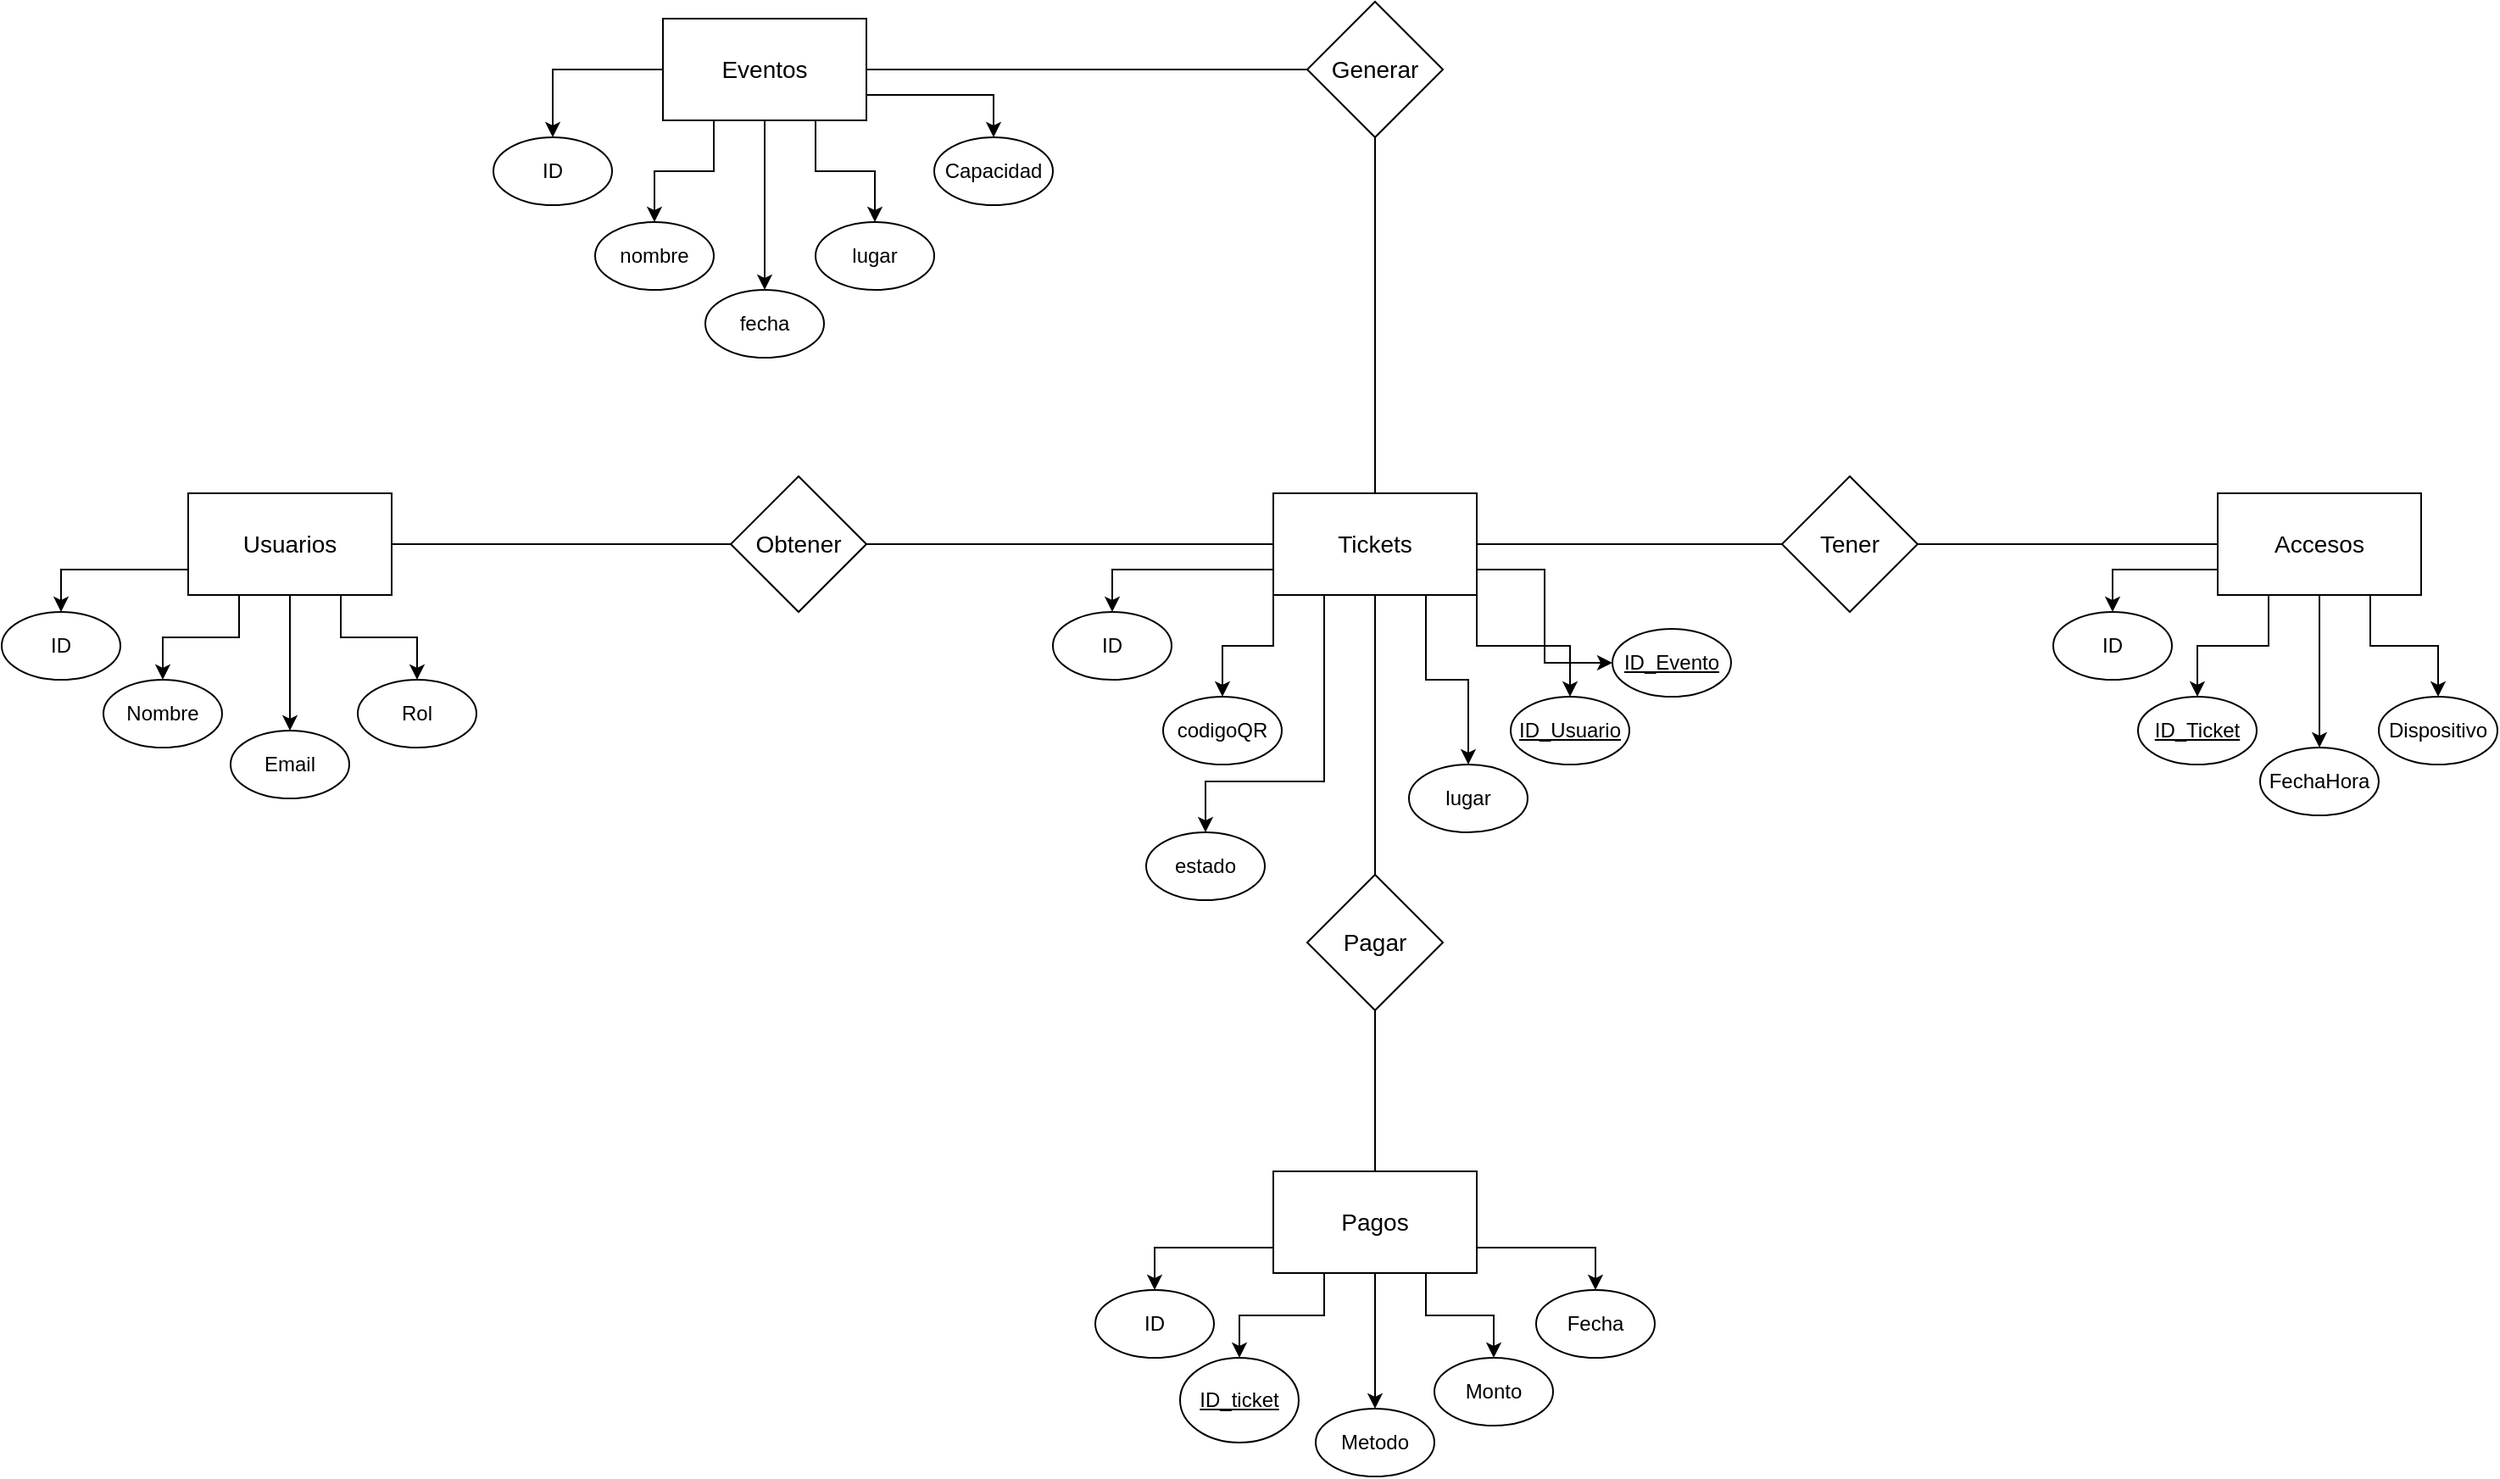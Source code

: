 <mxfile version="28.2.5">
  <diagram name="Página-1" id="CDRWkp1WNx-Me729ysfZ">
    <mxGraphModel grid="1" page="1" gridSize="10" guides="1" tooltips="1" connect="1" arrows="1" fold="1" pageScale="1" pageWidth="827" pageHeight="1169" math="0" shadow="0">
      <root>
        <mxCell id="0" />
        <mxCell id="1" parent="0" />
        <mxCell id="xJIavuTw9Jf9zBNZdWZg-1" style="edgeStyle=orthogonalEdgeStyle;rounded=0;orthogonalLoop=1;jettySize=auto;html=1;exitX=0;exitY=0.5;exitDx=0;exitDy=0;entryX=0.5;entryY=0;entryDx=0;entryDy=0;" edge="1" parent="1" source="WtuVja5J2m3sw-KGgAIf-1" target="WtuVja5J2m3sw-KGgAIf-9">
          <mxGeometry relative="1" as="geometry" />
        </mxCell>
        <mxCell id="xJIavuTw9Jf9zBNZdWZg-2" style="edgeStyle=orthogonalEdgeStyle;rounded=0;orthogonalLoop=1;jettySize=auto;html=1;exitX=0.25;exitY=1;exitDx=0;exitDy=0;entryX=0.5;entryY=0;entryDx=0;entryDy=0;" edge="1" parent="1" source="WtuVja5J2m3sw-KGgAIf-1" target="WtuVja5J2m3sw-KGgAIf-10">
          <mxGeometry relative="1" as="geometry" />
        </mxCell>
        <mxCell id="xJIavuTw9Jf9zBNZdWZg-3" style="edgeStyle=orthogonalEdgeStyle;rounded=0;orthogonalLoop=1;jettySize=auto;html=1;" edge="1" parent="1" source="WtuVja5J2m3sw-KGgAIf-1" target="WtuVja5J2m3sw-KGgAIf-11">
          <mxGeometry relative="1" as="geometry" />
        </mxCell>
        <mxCell id="xJIavuTw9Jf9zBNZdWZg-4" style="edgeStyle=orthogonalEdgeStyle;rounded=0;orthogonalLoop=1;jettySize=auto;html=1;exitX=0.75;exitY=1;exitDx=0;exitDy=0;entryX=0.5;entryY=0;entryDx=0;entryDy=0;" edge="1" parent="1" source="WtuVja5J2m3sw-KGgAIf-1" target="WtuVja5J2m3sw-KGgAIf-12">
          <mxGeometry relative="1" as="geometry" />
        </mxCell>
        <mxCell id="xJIavuTw9Jf9zBNZdWZg-5" style="edgeStyle=orthogonalEdgeStyle;rounded=0;orthogonalLoop=1;jettySize=auto;html=1;exitX=1;exitY=0.75;exitDx=0;exitDy=0;entryX=0.5;entryY=0;entryDx=0;entryDy=0;" edge="1" parent="1" source="WtuVja5J2m3sw-KGgAIf-1" target="WtuVja5J2m3sw-KGgAIf-13">
          <mxGeometry relative="1" as="geometry" />
        </mxCell>
        <mxCell id="WtuVja5J2m3sw-KGgAIf-1" value="&lt;font style=&quot;font-size: 14px;&quot;&gt;Eventos&lt;/font&gt;" style="whiteSpace=wrap;html=1;" vertex="1" parent="1">
          <mxGeometry y="40" width="120" height="60" as="geometry" />
        </mxCell>
        <mxCell id="xJIavuTw9Jf9zBNZdWZg-6" style="edgeStyle=orthogonalEdgeStyle;rounded=0;orthogonalLoop=1;jettySize=auto;html=1;exitX=0;exitY=0.75;exitDx=0;exitDy=0;entryX=0.5;entryY=0;entryDx=0;entryDy=0;" edge="1" parent="1" source="WtuVja5J2m3sw-KGgAIf-2" target="WtuVja5J2m3sw-KGgAIf-14">
          <mxGeometry relative="1" as="geometry" />
        </mxCell>
        <mxCell id="xJIavuTw9Jf9zBNZdWZg-7" style="edgeStyle=orthogonalEdgeStyle;rounded=0;orthogonalLoop=1;jettySize=auto;html=1;exitX=0;exitY=1;exitDx=0;exitDy=0;entryX=0.5;entryY=0;entryDx=0;entryDy=0;" edge="1" parent="1" source="WtuVja5J2m3sw-KGgAIf-2" target="WtuVja5J2m3sw-KGgAIf-19">
          <mxGeometry relative="1" as="geometry" />
        </mxCell>
        <mxCell id="xJIavuTw9Jf9zBNZdWZg-8" style="edgeStyle=orthogonalEdgeStyle;rounded=0;orthogonalLoop=1;jettySize=auto;html=1;entryX=0.5;entryY=0;entryDx=0;entryDy=0;exitX=0.25;exitY=1;exitDx=0;exitDy=0;" edge="1" parent="1" source="WtuVja5J2m3sw-KGgAIf-2" target="WtuVja5J2m3sw-KGgAIf-15">
          <mxGeometry relative="1" as="geometry">
            <mxPoint x="420" y="420" as="sourcePoint" />
            <Array as="points">
              <mxPoint x="390" y="490" />
              <mxPoint x="320" y="490" />
            </Array>
          </mxGeometry>
        </mxCell>
        <mxCell id="xJIavuTw9Jf9zBNZdWZg-9" style="edgeStyle=orthogonalEdgeStyle;rounded=0;orthogonalLoop=1;jettySize=auto;html=1;exitX=0.75;exitY=1;exitDx=0;exitDy=0;" edge="1" parent="1" source="WtuVja5J2m3sw-KGgAIf-2" target="WtuVja5J2m3sw-KGgAIf-16">
          <mxGeometry relative="1" as="geometry" />
        </mxCell>
        <mxCell id="xJIavuTw9Jf9zBNZdWZg-10" style="edgeStyle=orthogonalEdgeStyle;rounded=0;orthogonalLoop=1;jettySize=auto;html=1;exitX=1;exitY=1;exitDx=0;exitDy=0;entryX=0.5;entryY=0;entryDx=0;entryDy=0;" edge="1" parent="1" source="WtuVja5J2m3sw-KGgAIf-2" target="WtuVja5J2m3sw-KGgAIf-17">
          <mxGeometry relative="1" as="geometry" />
        </mxCell>
        <mxCell id="xJIavuTw9Jf9zBNZdWZg-11" style="edgeStyle=orthogonalEdgeStyle;rounded=0;orthogonalLoop=1;jettySize=auto;html=1;exitX=1;exitY=0.75;exitDx=0;exitDy=0;entryX=0;entryY=0.5;entryDx=0;entryDy=0;" edge="1" parent="1" source="WtuVja5J2m3sw-KGgAIf-2" target="WtuVja5J2m3sw-KGgAIf-18">
          <mxGeometry relative="1" as="geometry" />
        </mxCell>
        <mxCell id="WtuVja5J2m3sw-KGgAIf-2" value="&lt;span style=&quot;font-size: 14px;&quot;&gt;Tickets&lt;/span&gt;" style="whiteSpace=wrap;html=1;" vertex="1" parent="1">
          <mxGeometry x="360" y="320" width="120" height="60" as="geometry" />
        </mxCell>
        <mxCell id="xJIavuTw9Jf9zBNZdWZg-12" style="edgeStyle=orthogonalEdgeStyle;rounded=0;orthogonalLoop=1;jettySize=auto;html=1;exitX=0;exitY=0.75;exitDx=0;exitDy=0;entryX=0.5;entryY=0;entryDx=0;entryDy=0;" edge="1" parent="1" source="WtuVja5J2m3sw-KGgAIf-3" target="WtuVja5J2m3sw-KGgAIf-20">
          <mxGeometry relative="1" as="geometry" />
        </mxCell>
        <mxCell id="xJIavuTw9Jf9zBNZdWZg-13" style="edgeStyle=orthogonalEdgeStyle;rounded=0;orthogonalLoop=1;jettySize=auto;html=1;exitX=0.25;exitY=1;exitDx=0;exitDy=0;entryX=0.5;entryY=0;entryDx=0;entryDy=0;" edge="1" parent="1" source="WtuVja5J2m3sw-KGgAIf-3" target="WtuVja5J2m3sw-KGgAIf-21">
          <mxGeometry relative="1" as="geometry" />
        </mxCell>
        <mxCell id="xJIavuTw9Jf9zBNZdWZg-14" style="edgeStyle=orthogonalEdgeStyle;rounded=0;orthogonalLoop=1;jettySize=auto;html=1;exitX=0.5;exitY=1;exitDx=0;exitDy=0;entryX=0.5;entryY=0;entryDx=0;entryDy=0;" edge="1" parent="1" source="WtuVja5J2m3sw-KGgAIf-3" target="WtuVja5J2m3sw-KGgAIf-22">
          <mxGeometry relative="1" as="geometry" />
        </mxCell>
        <mxCell id="xJIavuTw9Jf9zBNZdWZg-15" style="edgeStyle=orthogonalEdgeStyle;rounded=0;orthogonalLoop=1;jettySize=auto;html=1;exitX=0.75;exitY=1;exitDx=0;exitDy=0;entryX=0.5;entryY=0;entryDx=0;entryDy=0;" edge="1" parent="1" source="WtuVja5J2m3sw-KGgAIf-3" target="WtuVja5J2m3sw-KGgAIf-25">
          <mxGeometry relative="1" as="geometry" />
        </mxCell>
        <mxCell id="WtuVja5J2m3sw-KGgAIf-3" value="&lt;span style=&quot;font-size: 14px;&quot;&gt;Usuarios&lt;/span&gt;" style="whiteSpace=wrap;html=1;" vertex="1" parent="1">
          <mxGeometry x="-280" y="320" width="120" height="60" as="geometry" />
        </mxCell>
        <mxCell id="xJIavuTw9Jf9zBNZdWZg-16" style="edgeStyle=orthogonalEdgeStyle;rounded=0;orthogonalLoop=1;jettySize=auto;html=1;exitX=0;exitY=0.75;exitDx=0;exitDy=0;entryX=0.5;entryY=0;entryDx=0;entryDy=0;" edge="1" parent="1" source="WtuVja5J2m3sw-KGgAIf-4" target="WtuVja5J2m3sw-KGgAIf-24">
          <mxGeometry relative="1" as="geometry" />
        </mxCell>
        <mxCell id="xJIavuTw9Jf9zBNZdWZg-17" style="edgeStyle=orthogonalEdgeStyle;rounded=0;orthogonalLoop=1;jettySize=auto;html=1;exitX=0.25;exitY=1;exitDx=0;exitDy=0;entryX=0.5;entryY=0;entryDx=0;entryDy=0;" edge="1" parent="1" source="WtuVja5J2m3sw-KGgAIf-4" target="WtuVja5J2m3sw-KGgAIf-23">
          <mxGeometry relative="1" as="geometry" />
        </mxCell>
        <mxCell id="xJIavuTw9Jf9zBNZdWZg-18" style="edgeStyle=orthogonalEdgeStyle;rounded=0;orthogonalLoop=1;jettySize=auto;html=1;exitX=0.75;exitY=1;exitDx=0;exitDy=0;" edge="1" parent="1" source="WtuVja5J2m3sw-KGgAIf-4" target="WtuVja5J2m3sw-KGgAIf-27">
          <mxGeometry relative="1" as="geometry" />
        </mxCell>
        <mxCell id="xJIavuTw9Jf9zBNZdWZg-19" style="edgeStyle=orthogonalEdgeStyle;rounded=0;orthogonalLoop=1;jettySize=auto;html=1;exitX=0.5;exitY=1;exitDx=0;exitDy=0;entryX=0.5;entryY=0;entryDx=0;entryDy=0;" edge="1" parent="1" source="WtuVja5J2m3sw-KGgAIf-4" target="WtuVja5J2m3sw-KGgAIf-26">
          <mxGeometry relative="1" as="geometry" />
        </mxCell>
        <mxCell id="xJIavuTw9Jf9zBNZdWZg-20" style="edgeStyle=orthogonalEdgeStyle;rounded=0;orthogonalLoop=1;jettySize=auto;html=1;exitX=1;exitY=0.75;exitDx=0;exitDy=0;entryX=0.5;entryY=0;entryDx=0;entryDy=0;" edge="1" parent="1" source="WtuVja5J2m3sw-KGgAIf-4" target="WtuVja5J2m3sw-KGgAIf-28">
          <mxGeometry relative="1" as="geometry" />
        </mxCell>
        <mxCell id="WtuVja5J2m3sw-KGgAIf-4" value="&lt;span style=&quot;font-size: 14px;&quot;&gt;Pagos&lt;/span&gt;" style="whiteSpace=wrap;html=1;" vertex="1" parent="1">
          <mxGeometry x="360" y="720" width="120" height="60" as="geometry" />
        </mxCell>
        <mxCell id="xJIavuTw9Jf9zBNZdWZg-22" style="edgeStyle=orthogonalEdgeStyle;rounded=0;orthogonalLoop=1;jettySize=auto;html=1;exitX=0;exitY=0.75;exitDx=0;exitDy=0;entryX=0.5;entryY=0;entryDx=0;entryDy=0;" edge="1" parent="1" source="WtuVja5J2m3sw-KGgAIf-5" target="WtuVja5J2m3sw-KGgAIf-30">
          <mxGeometry relative="1" as="geometry" />
        </mxCell>
        <mxCell id="xJIavuTw9Jf9zBNZdWZg-23" style="edgeStyle=orthogonalEdgeStyle;rounded=0;orthogonalLoop=1;jettySize=auto;html=1;exitX=0.25;exitY=1;exitDx=0;exitDy=0;entryX=0.5;entryY=0;entryDx=0;entryDy=0;" edge="1" parent="1" source="WtuVja5J2m3sw-KGgAIf-5" target="WtuVja5J2m3sw-KGgAIf-31">
          <mxGeometry relative="1" as="geometry" />
        </mxCell>
        <mxCell id="xJIavuTw9Jf9zBNZdWZg-24" style="edgeStyle=orthogonalEdgeStyle;rounded=0;orthogonalLoop=1;jettySize=auto;html=1;exitX=0.5;exitY=1;exitDx=0;exitDy=0;entryX=0.5;entryY=0;entryDx=0;entryDy=0;" edge="1" parent="1" source="WtuVja5J2m3sw-KGgAIf-5" target="WtuVja5J2m3sw-KGgAIf-33">
          <mxGeometry relative="1" as="geometry" />
        </mxCell>
        <mxCell id="WtuVja5J2m3sw-KGgAIf-5" value="&lt;span style=&quot;font-size: 14px;&quot;&gt;Accesos&lt;/span&gt;" style="whiteSpace=wrap;html=1;" vertex="1" parent="1">
          <mxGeometry x="917" y="320" width="120" height="60" as="geometry" />
        </mxCell>
        <mxCell id="WtuVja5J2m3sw-KGgAIf-9" value="ID" style="ellipse;whiteSpace=wrap;html=1;" vertex="1" parent="1">
          <mxGeometry x="-100" y="110" width="70" height="40" as="geometry" />
        </mxCell>
        <mxCell id="WtuVja5J2m3sw-KGgAIf-10" value="nombre" style="ellipse;whiteSpace=wrap;html=1;" vertex="1" parent="1">
          <mxGeometry x="-40" y="160" width="70" height="40" as="geometry" />
        </mxCell>
        <mxCell id="WtuVja5J2m3sw-KGgAIf-11" value="fecha" style="ellipse;whiteSpace=wrap;html=1;" vertex="1" parent="1">
          <mxGeometry x="25" y="200" width="70" height="40" as="geometry" />
        </mxCell>
        <mxCell id="WtuVja5J2m3sw-KGgAIf-12" value="lugar" style="ellipse;whiteSpace=wrap;html=1;" vertex="1" parent="1">
          <mxGeometry x="90" y="160" width="70" height="40" as="geometry" />
        </mxCell>
        <mxCell id="WtuVja5J2m3sw-KGgAIf-13" value="Capacidad" style="ellipse;whiteSpace=wrap;html=1;" vertex="1" parent="1">
          <mxGeometry x="160" y="110" width="70" height="40" as="geometry" />
        </mxCell>
        <mxCell id="WtuVja5J2m3sw-KGgAIf-14" value="ID" style="ellipse;whiteSpace=wrap;html=1;" vertex="1" parent="1">
          <mxGeometry x="230" y="390" width="70" height="40" as="geometry" />
        </mxCell>
        <mxCell id="WtuVja5J2m3sw-KGgAIf-15" value="estado" style="ellipse;whiteSpace=wrap;html=1;" vertex="1" parent="1">
          <mxGeometry x="285" y="520" width="70" height="40" as="geometry" />
        </mxCell>
        <mxCell id="WtuVja5J2m3sw-KGgAIf-16" value="lugar" style="ellipse;whiteSpace=wrap;html=1;" vertex="1" parent="1">
          <mxGeometry x="440" y="480" width="70" height="40" as="geometry" />
        </mxCell>
        <mxCell id="WtuVja5J2m3sw-KGgAIf-17" value="&lt;u&gt;ID_Usuario&lt;/u&gt;" style="ellipse;whiteSpace=wrap;html=1;" vertex="1" parent="1">
          <mxGeometry x="500" y="440" width="70" height="40" as="geometry" />
        </mxCell>
        <mxCell id="WtuVja5J2m3sw-KGgAIf-18" value="&lt;u&gt;ID_Evento&lt;/u&gt;" style="ellipse;whiteSpace=wrap;html=1;" vertex="1" parent="1">
          <mxGeometry x="560" y="400" width="70" height="40" as="geometry" />
        </mxCell>
        <mxCell id="WtuVja5J2m3sw-KGgAIf-19" value="codigoQR" style="ellipse;whiteSpace=wrap;html=1;" vertex="1" parent="1">
          <mxGeometry x="295" y="440" width="70" height="40" as="geometry" />
        </mxCell>
        <mxCell id="WtuVja5J2m3sw-KGgAIf-20" value="ID" style="ellipse;whiteSpace=wrap;html=1;" vertex="1" parent="1">
          <mxGeometry x="-390" y="390" width="70" height="40" as="geometry" />
        </mxCell>
        <mxCell id="WtuVja5J2m3sw-KGgAIf-21" value="Nombre" style="ellipse;whiteSpace=wrap;html=1;" vertex="1" parent="1">
          <mxGeometry x="-330" y="430" width="70" height="40" as="geometry" />
        </mxCell>
        <mxCell id="WtuVja5J2m3sw-KGgAIf-22" value="Email" style="ellipse;whiteSpace=wrap;html=1;" vertex="1" parent="1">
          <mxGeometry x="-255" y="460" width="70" height="40" as="geometry" />
        </mxCell>
        <mxCell id="WtuVja5J2m3sw-KGgAIf-23" value="&lt;u&gt;ID_ticket&lt;/u&gt;" style="ellipse;whiteSpace=wrap;html=1;" vertex="1" parent="1">
          <mxGeometry x="305" y="830" width="70" height="50" as="geometry" />
        </mxCell>
        <mxCell id="WtuVja5J2m3sw-KGgAIf-24" value="ID" style="ellipse;whiteSpace=wrap;html=1;" vertex="1" parent="1">
          <mxGeometry x="255" y="790" width="70" height="40" as="geometry" />
        </mxCell>
        <mxCell id="WtuVja5J2m3sw-KGgAIf-25" value="Rol" style="ellipse;whiteSpace=wrap;html=1;" vertex="1" parent="1">
          <mxGeometry x="-180" y="430" width="70" height="40" as="geometry" />
        </mxCell>
        <mxCell id="WtuVja5J2m3sw-KGgAIf-26" value="Metodo" style="ellipse;whiteSpace=wrap;html=1;" vertex="1" parent="1">
          <mxGeometry x="385" y="860" width="70" height="40" as="geometry" />
        </mxCell>
        <mxCell id="WtuVja5J2m3sw-KGgAIf-27" value="Monto" style="ellipse;whiteSpace=wrap;html=1;" vertex="1" parent="1">
          <mxGeometry x="455" y="830" width="70" height="40" as="geometry" />
        </mxCell>
        <mxCell id="WtuVja5J2m3sw-KGgAIf-28" value="Fecha" style="ellipse;whiteSpace=wrap;html=1;" vertex="1" parent="1">
          <mxGeometry x="515" y="790" width="70" height="40" as="geometry" />
        </mxCell>
        <mxCell id="WtuVja5J2m3sw-KGgAIf-30" value="ID" style="ellipse;whiteSpace=wrap;html=1;" vertex="1" parent="1">
          <mxGeometry x="820" y="390" width="70" height="40" as="geometry" />
        </mxCell>
        <mxCell id="WtuVja5J2m3sw-KGgAIf-31" value="&lt;u&gt;ID_Ticket&lt;/u&gt;" style="ellipse;whiteSpace=wrap;html=1;" vertex="1" parent="1">
          <mxGeometry x="870" y="440" width="70" height="40" as="geometry" />
        </mxCell>
        <mxCell id="WtuVja5J2m3sw-KGgAIf-32" value="Dispositivo" style="ellipse;whiteSpace=wrap;html=1;" vertex="1" parent="1">
          <mxGeometry x="1012" y="440" width="70" height="40" as="geometry" />
        </mxCell>
        <mxCell id="WtuVja5J2m3sw-KGgAIf-33" value="FechaHora" style="ellipse;whiteSpace=wrap;html=1;" vertex="1" parent="1">
          <mxGeometry x="942" y="470" width="70" height="40" as="geometry" />
        </mxCell>
        <mxCell id="WtuVja5J2m3sw-KGgAIf-34" value="&lt;span style=&quot;font-size: 14px;&quot;&gt;Obtener&lt;/span&gt;" style="rhombus;whiteSpace=wrap;html=1;" vertex="1" parent="1">
          <mxGeometry x="40" y="310" width="80" height="80" as="geometry" />
        </mxCell>
        <mxCell id="xJIavuTw9Jf9zBNZdWZg-25" style="edgeStyle=orthogonalEdgeStyle;rounded=0;orthogonalLoop=1;jettySize=auto;html=1;exitX=0.75;exitY=1;exitDx=0;exitDy=0;entryX=0.5;entryY=0;entryDx=0;entryDy=0;" edge="1" parent="1" source="WtuVja5J2m3sw-KGgAIf-5" target="WtuVja5J2m3sw-KGgAIf-32">
          <mxGeometry relative="1" as="geometry" />
        </mxCell>
        <mxCell id="xJIavuTw9Jf9zBNZdWZg-28" value="&lt;span style=&quot;font-size: 14px;&quot;&gt;Generar&lt;/span&gt;" style="rhombus;whiteSpace=wrap;html=1;" vertex="1" parent="1">
          <mxGeometry x="380" y="30" width="80" height="80" as="geometry" />
        </mxCell>
        <mxCell id="401XnNR7cdS6AFPw421f-1" value="" style="endArrow=none;html=1;rounded=0;entryX=1;entryY=0.5;entryDx=0;entryDy=0;exitX=0;exitY=0.5;exitDx=0;exitDy=0;" edge="1" parent="1" source="xJIavuTw9Jf9zBNZdWZg-28" target="WtuVja5J2m3sw-KGgAIf-1">
          <mxGeometry width="50" height="50" relative="1" as="geometry">
            <mxPoint x="380" y="290" as="sourcePoint" />
            <mxPoint x="430" y="240" as="targetPoint" />
          </mxGeometry>
        </mxCell>
        <mxCell id="401XnNR7cdS6AFPw421f-2" value="" style="endArrow=none;html=1;rounded=0;entryX=0.5;entryY=1;entryDx=0;entryDy=0;exitX=0.5;exitY=0;exitDx=0;exitDy=0;" edge="1" parent="1" source="WtuVja5J2m3sw-KGgAIf-2" target="xJIavuTw9Jf9zBNZdWZg-28">
          <mxGeometry width="50" height="50" relative="1" as="geometry">
            <mxPoint x="554" y="179.29" as="sourcePoint" />
            <mxPoint x="274" y="179.29" as="targetPoint" />
          </mxGeometry>
        </mxCell>
        <mxCell id="401XnNR7cdS6AFPw421f-3" value="&lt;font style=&quot;font-size: 14px;&quot;&gt;Tener&lt;/font&gt;" style="rhombus;whiteSpace=wrap;html=1;" vertex="1" parent="1">
          <mxGeometry x="660" y="310" width="80" height="80" as="geometry" />
        </mxCell>
        <mxCell id="401XnNR7cdS6AFPw421f-8" value="" style="endArrow=none;html=1;rounded=0;entryX=1;entryY=0.5;entryDx=0;entryDy=0;exitX=0;exitY=0.5;exitDx=0;exitDy=0;" edge="1" parent="1" source="WtuVja5J2m3sw-KGgAIf-34" target="WtuVja5J2m3sw-KGgAIf-3">
          <mxGeometry width="50" height="50" relative="1" as="geometry">
            <mxPoint x="140" y="240" as="sourcePoint" />
            <mxPoint x="-120" y="240" as="targetPoint" />
          </mxGeometry>
        </mxCell>
        <mxCell id="401XnNR7cdS6AFPw421f-9" value="" style="endArrow=none;html=1;rounded=0;entryX=1;entryY=0.5;entryDx=0;entryDy=0;exitX=0;exitY=0.5;exitDx=0;exitDy=0;" edge="1" parent="1" source="WtuVja5J2m3sw-KGgAIf-2" target="WtuVja5J2m3sw-KGgAIf-34">
          <mxGeometry width="50" height="50" relative="1" as="geometry">
            <mxPoint x="310" y="430" as="sourcePoint" />
            <mxPoint x="50" y="430" as="targetPoint" />
          </mxGeometry>
        </mxCell>
        <mxCell id="401XnNR7cdS6AFPw421f-10" value="" style="endArrow=none;html=1;rounded=0;entryX=1;entryY=0.5;entryDx=0;entryDy=0;exitX=0;exitY=0.5;exitDx=0;exitDy=0;" edge="1" parent="1" source="401XnNR7cdS6AFPw421f-3" target="WtuVja5J2m3sw-KGgAIf-2">
          <mxGeometry width="50" height="50" relative="1" as="geometry">
            <mxPoint x="890" y="230" as="sourcePoint" />
            <mxPoint x="630" y="230" as="targetPoint" />
          </mxGeometry>
        </mxCell>
        <mxCell id="401XnNR7cdS6AFPw421f-11" value="" style="endArrow=none;html=1;rounded=0;entryX=1;entryY=0.5;entryDx=0;entryDy=0;exitX=0;exitY=0.5;exitDx=0;exitDy=0;" edge="1" parent="1" source="WtuVja5J2m3sw-KGgAIf-5" target="401XnNR7cdS6AFPw421f-3">
          <mxGeometry width="50" height="50" relative="1" as="geometry">
            <mxPoint x="990" y="270" as="sourcePoint" />
            <mxPoint x="730" y="270" as="targetPoint" />
          </mxGeometry>
        </mxCell>
        <mxCell id="401XnNR7cdS6AFPw421f-13" value="&lt;span style=&quot;font-size: 14px;&quot;&gt;Pagar&lt;/span&gt;" style="rhombus;whiteSpace=wrap;html=1;" vertex="1" parent="1">
          <mxGeometry x="380" y="545" width="80" height="80" as="geometry" />
        </mxCell>
        <mxCell id="401XnNR7cdS6AFPw421f-14" value="" style="endArrow=none;html=1;rounded=0;entryX=0.5;entryY=1;entryDx=0;entryDy=0;exitX=0.5;exitY=0;exitDx=0;exitDy=0;" edge="1" parent="1" source="401XnNR7cdS6AFPw421f-13" target="WtuVja5J2m3sw-KGgAIf-2">
          <mxGeometry width="50" height="50" relative="1" as="geometry">
            <mxPoint x="870" y="680" as="sourcePoint" />
            <mxPoint x="690" y="680" as="targetPoint" />
          </mxGeometry>
        </mxCell>
        <mxCell id="401XnNR7cdS6AFPw421f-15" value="" style="endArrow=none;html=1;rounded=0;entryX=0.5;entryY=1;entryDx=0;entryDy=0;exitX=0.5;exitY=0;exitDx=0;exitDy=0;" edge="1" parent="1" source="WtuVja5J2m3sw-KGgAIf-4" target="401XnNR7cdS6AFPw421f-13">
          <mxGeometry width="50" height="50" relative="1" as="geometry">
            <mxPoint x="620" y="815" as="sourcePoint" />
            <mxPoint x="620" y="650" as="targetPoint" />
          </mxGeometry>
        </mxCell>
      </root>
    </mxGraphModel>
  </diagram>
</mxfile>
